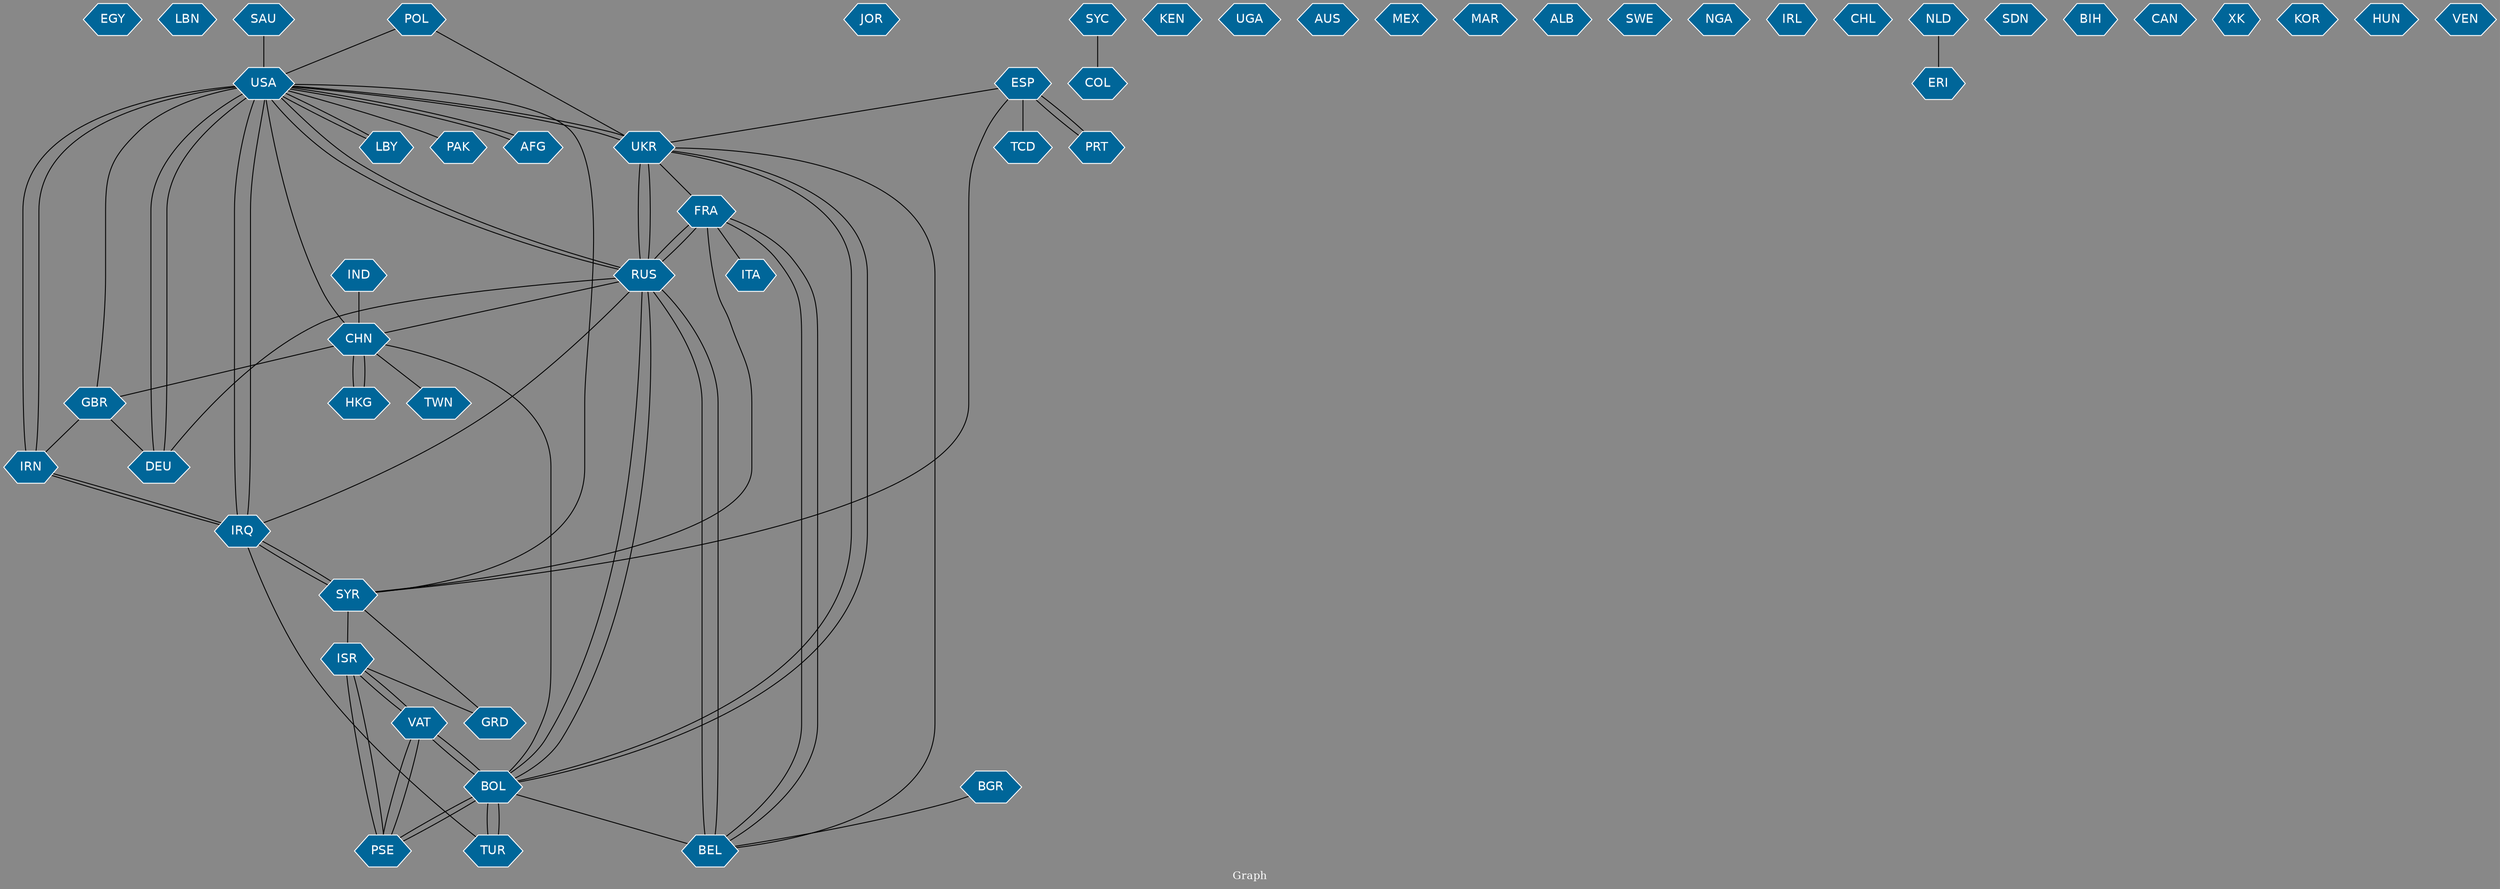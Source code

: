 // Countries together in item graph
graph {
	graph [bgcolor="#888888" fontcolor=white fontsize=12 label="Graph" outputorder=edgesfirst overlap=prism]
	node [color=white fillcolor="#006699" fontcolor=white fontname=Helvetica shape=hexagon style=filled]
	edge [arrowhead=open color=black fontcolor=white fontname=Courier fontsize=12]
		EGY [label=EGY]
		LBN [label=LBN]
		USA [label=USA]
		BOL [label=BOL]
		TUR [label=TUR]
		UKR [label=UKR]
		RUS [label=RUS]
		BEL [label=BEL]
		FRA [label=FRA]
		LBY [label=LBY]
		GBR [label=GBR]
		JOR [label=JOR]
		IRQ [label=IRQ]
		COL [label=COL]
		SYC [label=SYC]
		SYR [label=SYR]
		ITA [label=ITA]
		IRN [label=IRN]
		IND [label=IND]
		PAK [label=PAK]
		ISR [label=ISR]
		VAT [label=VAT]
		AFG [label=AFG]
		DEU [label=DEU]
		KEN [label=KEN]
		UGA [label=UGA]
		AUS [label=AUS]
		POL [label=POL]
		MEX [label=MEX]
		PSE [label=PSE]
		MAR [label=MAR]
		SAU [label=SAU]
		CHN [label=CHN]
		ALB [label=ALB]
		SWE [label=SWE]
		NGA [label=NGA]
		PRT [label=PRT]
		ESP [label=ESP]
		BGR [label=BGR]
		IRL [label=IRL]
		CHL [label=CHL]
		HKG [label=HKG]
		NLD [label=NLD]
		ERI [label=ERI]
		SDN [label=SDN]
		BIH [label=BIH]
		CAN [label=CAN]
		XK [label=XK]
		KOR [label=KOR]
		TCD [label=TCD]
		TWN [label=TWN]
		HUN [label=HUN]
		GRD [label=GRD]
		VEN [label=VEN]
			SYR -- GRD [weight=1]
			BOL -- UKR [weight=1]
			FRA -- BEL [weight=2]
			UKR -- FRA [weight=2]
			GBR -- IRN [weight=1]
			ESP -- TCD [weight=1]
			ISR -- PSE [weight=4]
			USA -- AFG [weight=1]
			UKR -- RUS [weight=19]
			PSE -- ISR [weight=2]
			IRQ -- IRN [weight=2]
			NLD -- ERI [weight=1]
			DEU -- RUS [weight=2]
			BOL -- VAT [weight=2]
			HKG -- CHN [weight=1]
			IRN -- IRQ [weight=5]
			ESP -- SYR [weight=1]
			USA -- DEU [weight=1]
			ESP -- PRT [weight=1]
			RUS -- FRA [weight=1]
			SYR -- USA [weight=3]
			IRQ -- USA [weight=6]
			RUS -- IRQ [weight=1]
			SYR -- IRQ [weight=5]
			SYR -- ISR [weight=1]
			CHN -- TWN [weight=1]
			SYC -- COL [weight=1]
			ESP -- UKR [weight=1]
			FRA -- RUS [weight=1]
			CHN -- GBR [weight=1]
			BOL -- CHN [weight=1]
			BOL -- TUR [weight=1]
			BEL -- FRA [weight=1]
			ISR -- VAT [weight=1]
			ISR -- GRD [weight=1]
			VAT -- BOL [weight=2]
			RUS -- CHN [weight=1]
			UKR -- BOL [weight=2]
			AFG -- USA [weight=1]
			GBR -- USA [weight=1]
			GBR -- DEU [weight=2]
			USA -- IRQ [weight=6]
			VAT -- PSE [weight=1]
			USA -- LBY [weight=3]
			IND -- CHN [weight=1]
			RUS -- USA [weight=3]
			PSE -- VAT [weight=2]
			RUS -- BEL [weight=3]
			DEU -- USA [weight=2]
			RUS -- UKR [weight=18]
			BEL -- RUS [weight=3]
			BGR -- BEL [weight=1]
			IRQ -- SYR [weight=3]
			RUS -- BOL [weight=1]
			IRN -- USA [weight=3]
			FRA -- ITA [weight=1]
			LBY -- USA [weight=2]
			BOL -- PSE [weight=1]
			USA -- CHN [weight=1]
			UKR -- USA [weight=2]
			POL -- UKR [weight=1]
			BOL -- RUS [weight=1]
			TUR -- BOL [weight=1]
			PRT -- ESP [weight=1]
			PSE -- BOL [weight=2]
			VAT -- ISR [weight=1]
			USA -- RUS [weight=6]
			IRQ -- TUR [weight=1]
			POL -- USA [weight=1]
			UKR -- BEL [weight=2]
			BOL -- BEL [weight=1]
			USA -- UKR [weight=3]
			USA -- IRN [weight=8]
			USA -- PAK [weight=1]
			FRA -- SYR [weight=1]
			CHN -- HKG [weight=1]
			SAU -- USA [weight=2]
}